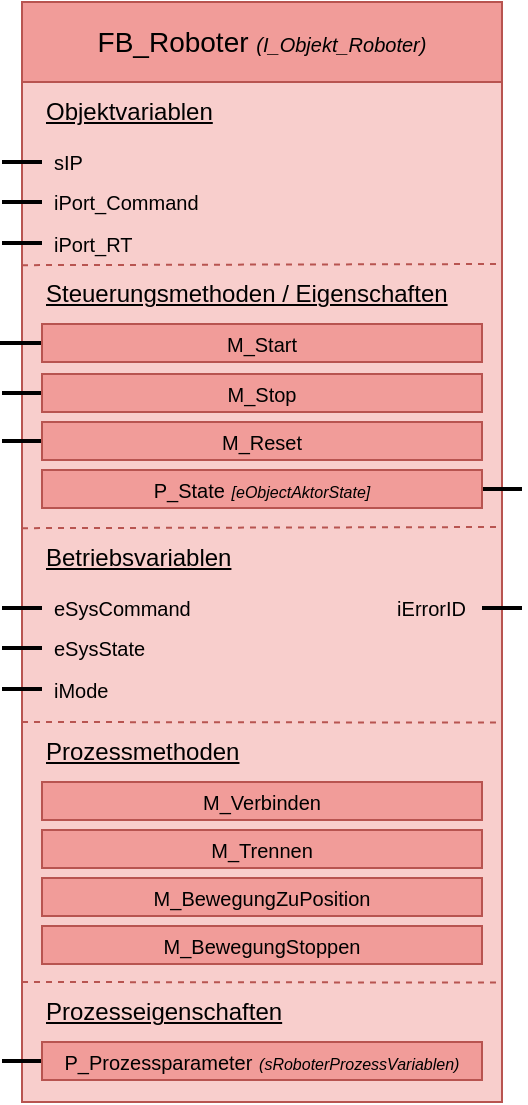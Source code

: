 <mxfile version="25.0.3">
  <diagram name="Seite-1" id="sdpVUGcd8ZdfAYJY-DBQ">
    <mxGraphModel dx="1434" dy="772" grid="1" gridSize="10" guides="1" tooltips="1" connect="1" arrows="1" fold="1" page="1" pageScale="1" pageWidth="827" pageHeight="1169" math="0" shadow="0">
      <root>
        <mxCell id="0" />
        <mxCell id="1" parent="0" />
        <mxCell id="eThXzIZxuzrMQbyXuAEO-1" value="FB_Roboter &lt;i&gt;&lt;font style=&quot;font-size: 10px;&quot;&gt;(I_Objekt_Roboter)&lt;/font&gt;&lt;/i&gt;" style="rounded=0;whiteSpace=wrap;html=1;fillColor=#F19C99;strokeColor=#b85450;fontSize=14;" parent="1" vertex="1">
          <mxGeometry x="280" y="10" width="240" height="40" as="geometry" />
        </mxCell>
        <mxCell id="eThXzIZxuzrMQbyXuAEO-2" value="" style="rounded=0;whiteSpace=wrap;html=1;fillColor=#f8cecc;strokeColor=#b85450;" parent="1" vertex="1">
          <mxGeometry x="280" y="50" width="240" height="510" as="geometry" />
        </mxCell>
        <mxCell id="eThXzIZxuzrMQbyXuAEO-3" value="Steuerungsmethoden / Eigenschaften" style="text;html=1;align=left;verticalAlign=middle;whiteSpace=wrap;rounded=0;fontStyle=4" parent="1" vertex="1">
          <mxGeometry x="290" y="141" width="220" height="30" as="geometry" />
        </mxCell>
        <mxCell id="eThXzIZxuzrMQbyXuAEO-5" value="" style="rounded=0;whiteSpace=wrap;html=1;fillColor=none;strokeColor=none;" parent="1" vertex="1">
          <mxGeometry x="290" y="171" width="220" height="20" as="geometry" />
        </mxCell>
        <mxCell id="eThXzIZxuzrMQbyXuAEO-10" value="" style="rounded=0;whiteSpace=wrap;html=1;fillColor=none;strokeColor=none;" parent="1" vertex="1">
          <mxGeometry x="290" y="191" width="220" height="20" as="geometry" />
        </mxCell>
        <mxCell id="eThXzIZxuzrMQbyXuAEO-13" value="" style="rounded=0;whiteSpace=wrap;html=1;fillColor=none;strokeColor=none;" parent="1" vertex="1">
          <mxGeometry x="290" y="211" width="220" height="20" as="geometry" />
        </mxCell>
        <mxCell id="eThXzIZxuzrMQbyXuAEO-16" value="" style="rounded=0;whiteSpace=wrap;html=1;fillColor=none;strokeColor=none;" parent="1" vertex="1">
          <mxGeometry x="290" y="231" width="220" height="20" as="geometry" />
        </mxCell>
        <mxCell id="eThXzIZxuzrMQbyXuAEO-19" value="" style="rounded=0;whiteSpace=wrap;html=1;fillColor=none;strokeColor=none;" parent="1" vertex="1">
          <mxGeometry x="290" y="251" width="220" height="20" as="geometry" />
        </mxCell>
        <mxCell id="eThXzIZxuzrMQbyXuAEO-27" value="Betriebsvariablen" style="text;html=1;align=left;verticalAlign=middle;whiteSpace=wrap;rounded=0;fontStyle=4" parent="1" vertex="1">
          <mxGeometry x="290" y="273" width="120" height="30" as="geometry" />
        </mxCell>
        <mxCell id="eThXzIZxuzrMQbyXuAEO-33" value="" style="rounded=0;whiteSpace=wrap;html=1;fillColor=none;strokeColor=none;" parent="1" vertex="1">
          <mxGeometry x="290" y="303" width="220" height="20" as="geometry" />
        </mxCell>
        <mxCell id="eThXzIZxuzrMQbyXuAEO-34" value="" style="endArrow=none;html=1;rounded=0;strokeWidth=2;" parent="1" source="eThXzIZxuzrMQbyXuAEO-33" edge="1">
          <mxGeometry width="50" height="50" relative="1" as="geometry">
            <mxPoint x="330" y="373" as="sourcePoint" />
            <mxPoint x="270" y="313" as="targetPoint" />
          </mxGeometry>
        </mxCell>
        <mxCell id="eThXzIZxuzrMQbyXuAEO-35" value="eSysCommand" style="text;html=1;align=left;verticalAlign=middle;whiteSpace=wrap;rounded=0;fontStyle=0;fontSize=10;" parent="1" vertex="1">
          <mxGeometry x="294" y="308" width="76" height="10" as="geometry" />
        </mxCell>
        <mxCell id="eThXzIZxuzrMQbyXuAEO-39" value="" style="endArrow=none;html=1;rounded=0;strokeWidth=2;" parent="1" edge="1">
          <mxGeometry width="50" height="50" relative="1" as="geometry">
            <mxPoint x="290" y="333" as="sourcePoint" />
            <mxPoint x="270" y="333" as="targetPoint" />
          </mxGeometry>
        </mxCell>
        <mxCell id="eThXzIZxuzrMQbyXuAEO-40" value="eSysState" style="text;html=1;align=left;verticalAlign=middle;whiteSpace=wrap;rounded=0;fontStyle=0;fontSize=10;" parent="1" vertex="1">
          <mxGeometry x="294" y="328" width="76" height="10" as="geometry" />
        </mxCell>
        <mxCell id="eThXzIZxuzrMQbyXuAEO-48" value="&lt;u&gt;Prozessmethoden&lt;/u&gt;" style="text;html=1;align=left;verticalAlign=middle;whiteSpace=wrap;rounded=0;fontStyle=0" parent="1" vertex="1">
          <mxGeometry x="290" y="370" width="200" height="30" as="geometry" />
        </mxCell>
        <mxCell id="eThXzIZxuzrMQbyXuAEO-58" value="" style="endArrow=none;html=1;rounded=0;fillColor=#f8cecc;strokeColor=#b85450;entryX=1;entryY=0.464;entryDx=0;entryDy=0;entryPerimeter=0;exitX=0;exitY=0.466;exitDx=0;exitDy=0;exitPerimeter=0;strokeWidth=1;dashed=1;" parent="1" edge="1">
          <mxGeometry width="50" height="50" relative="1" as="geometry">
            <mxPoint x="280" y="273.08" as="sourcePoint" />
            <mxPoint x="520" y="272.5" as="targetPoint" />
          </mxGeometry>
        </mxCell>
        <mxCell id="eThXzIZxuzrMQbyXuAEO-59" value="" style="endArrow=none;html=1;rounded=0;fillColor=#f8cecc;strokeColor=#b85450;exitX=0;exitY=0.792;exitDx=0;exitDy=0;exitPerimeter=0;strokeWidth=1;dashed=1;entryX=1;entryY=0.793;entryDx=0;entryDy=0;entryPerimeter=0;" parent="1" edge="1">
          <mxGeometry width="50" height="50" relative="1" as="geometry">
            <mxPoint x="280" y="370.0" as="sourcePoint" />
            <mxPoint x="520" y="370.29" as="targetPoint" />
          </mxGeometry>
        </mxCell>
        <mxCell id="RpQ9mGnAC0z5zZGKGi01-6" style="edgeStyle=orthogonalEdgeStyle;rounded=0;orthogonalLoop=1;jettySize=auto;html=1;endArrow=none;endFill=0;strokeWidth=2;" parent="1" edge="1">
          <mxGeometry relative="1" as="geometry">
            <mxPoint x="530" y="313" as="targetPoint" />
            <mxPoint x="510" y="313" as="sourcePoint" />
          </mxGeometry>
        </mxCell>
        <mxCell id="RpQ9mGnAC0z5zZGKGi01-7" value="iErrorID" style="text;html=1;align=right;verticalAlign=middle;whiteSpace=wrap;rounded=0;fontStyle=0;fontSize=10;" parent="1" vertex="1">
          <mxGeometry x="429" y="308" width="75" height="10" as="geometry" />
        </mxCell>
        <mxCell id="6S4e-w0pNIEhI715A2-k-7" value="" style="endArrow=none;html=1;rounded=0;strokeWidth=2;" parent="1" edge="1">
          <mxGeometry width="50" height="50" relative="1" as="geometry">
            <mxPoint x="290" y="353.5" as="sourcePoint" />
            <mxPoint x="270" y="353.5" as="targetPoint" />
          </mxGeometry>
        </mxCell>
        <mxCell id="6S4e-w0pNIEhI715A2-k-8" value="iMode&amp;nbsp;" style="text;html=1;align=left;verticalAlign=middle;whiteSpace=wrap;rounded=0;fontStyle=0;fontSize=10;" parent="1" vertex="1">
          <mxGeometry x="294" y="348.5" width="76" height="10" as="geometry" />
        </mxCell>
        <mxCell id="YqTv8qu6AUI8KKiwsQRL-15" style="edgeStyle=orthogonalEdgeStyle;rounded=0;orthogonalLoop=1;jettySize=auto;html=1;endArrow=none;endFill=0;strokeWidth=2;" parent="1" source="YqTv8qu6AUI8KKiwsQRL-1" edge="1">
          <mxGeometry relative="1" as="geometry">
            <mxPoint x="270" y="181" as="targetPoint" />
          </mxGeometry>
        </mxCell>
        <mxCell id="YqTv8qu6AUI8KKiwsQRL-1" value="&lt;font style=&quot;font-size: 10px;&quot;&gt;M_Start&lt;/font&gt;&lt;span style=&quot;color: rgba(0, 0, 0, 0); font-family: monospace; text-align: start; text-wrap-mode: nowrap; font-size: 0px;&quot;&gt;%3CmxGraphModel%3E%3Croot%3E%3CmxCell%20id%3D%220%22%2F%3E%3CmxCell%20id%3D%221%22%20parent%3D%220%22%2F%3E%3CmxCell%20id%3D%222%22%20value%3D%22Objekt%22%20style%3D%22rounded%3D0%3BwhiteSpace%3Dwrap%3Bhtml%3D1%3BfillColor%3D%23F19C99%3BstrokeColor%3D%23b85450%3BfontSize%3D14%3B%22%20vertex%3D%221%22%20parent%3D%221%22%3E%3CmxGeometry%20x%3D%22280%22%20y%3D%22280%22%20width%3D%22240%22%20height%3D%2240%22%20as%3D%22geometry%22%2F%3E%3C%2FmxCell%3E%3C%2Froot%3E%3C%2FmxGraphModel%3E&lt;/span&gt;" style="rounded=0;whiteSpace=wrap;html=1;fillColor=#F19C99;strokeColor=#b85450;fontSize=12;" parent="1" vertex="1">
          <mxGeometry x="290" y="171" width="220" height="19" as="geometry" />
        </mxCell>
        <mxCell id="vvMoIllN2SGAD1flqvYT-16" style="edgeStyle=orthogonalEdgeStyle;rounded=0;orthogonalLoop=1;jettySize=auto;html=1;strokeWidth=2;endArrow=none;endFill=0;" parent="1" source="YqTv8qu6AUI8KKiwsQRL-2" edge="1">
          <mxGeometry relative="1" as="geometry">
            <mxPoint x="270" y="205.5" as="targetPoint" />
          </mxGeometry>
        </mxCell>
        <mxCell id="YqTv8qu6AUI8KKiwsQRL-2" value="&lt;font style=&quot;font-size: 10px;&quot;&gt;M_Stop&lt;/font&gt;&lt;span style=&quot;color: rgba(0, 0, 0, 0); font-family: monospace; font-size: 0px; text-align: start; text-wrap-mode: nowrap;&quot;&gt;%3CmxGraphModel%3E%3Croot%3E%3CmxCell%20id%3D%220%22%2F%3E%3CmxCell%20id%3D%221%22%20parent%3D%220%22%2F%3E%3CmxCell%20id%3D%222%22%20value%3D%22Objekt%22%20style%3D%22rounded%3D0%3BwhiteSpace%3Dwrap%3Bhtml%3D1%3BfillColor%3D%23F19C99%3BstrokeColor%3D%23b85450%3BfontSize%3D14%3B%22%20vertex%3D%221%22%20parent%3D%221%22%3E%3CmxGeometry%20x%3D%22280%22%20y%3D%22280%22%20width%3D%22240%22%20height%3D%2240%22%20as%3D%22geometry%22%2F%3E%3C%2FmxCell%3E%3C%2Froot%3E%3C%2FmxGraphMod&lt;/span&gt;" style="rounded=0;whiteSpace=wrap;html=1;fillColor=#F19C99;strokeColor=#b85450;fontSize=12;" parent="1" vertex="1">
          <mxGeometry x="290" y="196" width="220" height="19" as="geometry" />
        </mxCell>
        <mxCell id="vvMoIllN2SGAD1flqvYT-17" style="edgeStyle=orthogonalEdgeStyle;rounded=0;orthogonalLoop=1;jettySize=auto;html=1;endArrow=none;endFill=0;strokeWidth=2;" parent="1" source="YqTv8qu6AUI8KKiwsQRL-3" edge="1">
          <mxGeometry relative="1" as="geometry">
            <mxPoint x="270" y="229.5" as="targetPoint" />
          </mxGeometry>
        </mxCell>
        <mxCell id="YqTv8qu6AUI8KKiwsQRL-3" value="&lt;font style=&quot;font-size: 10px;&quot;&gt;M_Reset&lt;/font&gt;&lt;span style=&quot;color: rgba(0, 0, 0, 0); font-family: monospace; font-size: 0px; text-align: start; text-wrap-mode: nowrap;&quot;&gt;%3CmxGraphModel%3E%3Croot%3E%3CmxCell%20id%3D%220%22%2F%3E%3CmxCell%20id%3D%221%22%20parent%3D%220%22%2F%3E%3CmxCell%20id%3D%222%22%20value%3D%22Objekt%22%20style%3D%22rounded%3D0%3BwhiteSpace%3Dwrap%3Bhtml%3D1%3BfillColor%3D%23F19C99%3BstrokeColor%3D%23b85450%3BfontSize%3D14%3B%22%20vertex%3D%221%22%20parent%3D%221%22%3E%3CmxGeometry%20x%3D%22280%22%20y%3D%22280%22%20width%3D%22240%22%20height%3D%2240%22%20as%3D%22geometry%22%2F%3E%3C%2FmxCell%3E%3C%2Froot%3E%3C%2FmxGraphMod&lt;/span&gt;" style="rounded=0;whiteSpace=wrap;html=1;fillColor=#F19C99;strokeColor=#b85450;fontSize=12;" parent="1" vertex="1">
          <mxGeometry x="290" y="220" width="220" height="19" as="geometry" />
        </mxCell>
        <mxCell id="vvMoIllN2SGAD1flqvYT-18" style="edgeStyle=orthogonalEdgeStyle;rounded=0;orthogonalLoop=1;jettySize=auto;html=1;strokeWidth=2;endArrow=none;endFill=0;" parent="1" source="YqTv8qu6AUI8KKiwsQRL-7" edge="1">
          <mxGeometry relative="1" as="geometry">
            <mxPoint x="530" y="253.5" as="targetPoint" />
          </mxGeometry>
        </mxCell>
        <mxCell id="YqTv8qu6AUI8KKiwsQRL-7" value="&lt;font style=&quot;font-size: 10px;&quot;&gt;P_State&lt;/font&gt; &lt;font style=&quot;font-size: 8px;&quot;&gt;&lt;i&gt;[eObjectAktorState]&lt;/i&gt;&lt;/font&gt;" style="rounded=0;whiteSpace=wrap;html=1;fillColor=#F19C99;strokeColor=#b85450;fontSize=12;" parent="1" vertex="1">
          <mxGeometry x="290" y="244" width="220" height="19" as="geometry" />
        </mxCell>
        <mxCell id="YqTv8qu6AUI8KKiwsQRL-9" value="&lt;font style=&quot;font-size: 10px;&quot;&gt;M_Verbinden&lt;/font&gt;" style="rounded=0;whiteSpace=wrap;html=1;fillColor=#F19C99;strokeColor=#b85450;fontSize=12;" parent="1" vertex="1">
          <mxGeometry x="290" y="400" width="220" height="19" as="geometry" />
        </mxCell>
        <mxCell id="YqTv8qu6AUI8KKiwsQRL-10" value="" style="endArrow=none;html=1;rounded=0;fillColor=#f8cecc;strokeColor=#b85450;exitX=0;exitY=0.792;exitDx=0;exitDy=0;exitPerimeter=0;strokeWidth=1;dashed=1;entryX=1;entryY=0.793;entryDx=0;entryDy=0;entryPerimeter=0;" parent="1" edge="1">
          <mxGeometry width="50" height="50" relative="1" as="geometry">
            <mxPoint x="280" y="500.0" as="sourcePoint" />
            <mxPoint x="520" y="500.29" as="targetPoint" />
          </mxGeometry>
        </mxCell>
        <mxCell id="YqTv8qu6AUI8KKiwsQRL-11" value="Prozesseigenschaften" style="text;html=1;align=left;verticalAlign=middle;whiteSpace=wrap;rounded=0;fontStyle=4" parent="1" vertex="1">
          <mxGeometry x="290" y="500" width="120" height="30" as="geometry" />
        </mxCell>
        <mxCell id="vvMoIllN2SGAD1flqvYT-22" style="edgeStyle=orthogonalEdgeStyle;rounded=0;orthogonalLoop=1;jettySize=auto;html=1;strokeWidth=2;endArrow=none;endFill=0;" parent="1" source="YqTv8qu6AUI8KKiwsQRL-13" edge="1">
          <mxGeometry relative="1" as="geometry">
            <mxPoint x="270" y="539.5" as="targetPoint" />
          </mxGeometry>
        </mxCell>
        <mxCell id="YqTv8qu6AUI8KKiwsQRL-13" value="&lt;font style=&quot;font-size: 10px;&quot;&gt;P_Prozessparameter&lt;/font&gt; &lt;font style=&quot;font-size: 8px;&quot;&gt;&lt;i&gt;(sRoboterProzessVariablen)&lt;/i&gt;&lt;/font&gt;" style="rounded=0;whiteSpace=wrap;html=1;fillColor=#F19C99;strokeColor=#b85450;fontSize=12;" parent="1" vertex="1">
          <mxGeometry x="290" y="530" width="220" height="19" as="geometry" />
        </mxCell>
        <mxCell id="kwF5IDM4YXNR0EJTPlkq-134" value="" style="endArrow=none;html=1;rounded=0;fillColor=#f8cecc;strokeColor=#b85450;entryX=1;entryY=0.464;entryDx=0;entryDy=0;entryPerimeter=0;exitX=0;exitY=0.466;exitDx=0;exitDy=0;exitPerimeter=0;strokeWidth=1;dashed=1;" parent="1" edge="1">
          <mxGeometry width="50" height="50" relative="1" as="geometry">
            <mxPoint x="280" y="141.58" as="sourcePoint" />
            <mxPoint x="520" y="141" as="targetPoint" />
          </mxGeometry>
        </mxCell>
        <mxCell id="kwF5IDM4YXNR0EJTPlkq-135" value="Objektvariablen" style="text;html=1;align=left;verticalAlign=middle;whiteSpace=wrap;rounded=0;fontStyle=4" parent="1" vertex="1">
          <mxGeometry x="290" y="50" width="220" height="30" as="geometry" />
        </mxCell>
        <mxCell id="3RlaiQyyQvEsL8TYkNio-20" value="" style="rounded=0;whiteSpace=wrap;html=1;fillColor=none;strokeColor=none;" parent="1" vertex="1">
          <mxGeometry x="284" y="120.42" width="220" height="20" as="geometry" />
        </mxCell>
        <mxCell id="vvMoIllN2SGAD1flqvYT-5" value="" style="rounded=0;whiteSpace=wrap;html=1;fillColor=none;strokeColor=none;" parent="1" vertex="1">
          <mxGeometry x="290" y="80" width="220" height="20" as="geometry" />
        </mxCell>
        <mxCell id="vvMoIllN2SGAD1flqvYT-6" value="" style="endArrow=none;html=1;rounded=0;strokeWidth=2;" parent="1" source="vvMoIllN2SGAD1flqvYT-5" edge="1">
          <mxGeometry width="50" height="50" relative="1" as="geometry">
            <mxPoint x="330" y="150" as="sourcePoint" />
            <mxPoint x="270" y="90" as="targetPoint" />
          </mxGeometry>
        </mxCell>
        <mxCell id="vvMoIllN2SGAD1flqvYT-7" value="sIP" style="text;html=1;align=left;verticalAlign=middle;whiteSpace=wrap;rounded=0;fontStyle=0;fontSize=10;" parent="1" vertex="1">
          <mxGeometry x="294" y="85" width="76" height="10" as="geometry" />
        </mxCell>
        <mxCell id="vvMoIllN2SGAD1flqvYT-8" value="" style="endArrow=none;html=1;rounded=0;strokeWidth=2;" parent="1" edge="1">
          <mxGeometry width="50" height="50" relative="1" as="geometry">
            <mxPoint x="290" y="110" as="sourcePoint" />
            <mxPoint x="270" y="110" as="targetPoint" />
          </mxGeometry>
        </mxCell>
        <mxCell id="vvMoIllN2SGAD1flqvYT-9" value="iPort_Command" style="text;html=1;align=left;verticalAlign=middle;whiteSpace=wrap;rounded=0;fontStyle=0;fontSize=10;" parent="1" vertex="1">
          <mxGeometry x="294" y="105" width="76" height="10" as="geometry" />
        </mxCell>
        <mxCell id="vvMoIllN2SGAD1flqvYT-12" value="" style="endArrow=none;html=1;rounded=0;strokeWidth=2;" parent="1" edge="1">
          <mxGeometry width="50" height="50" relative="1" as="geometry">
            <mxPoint x="290" y="130.5" as="sourcePoint" />
            <mxPoint x="270" y="130.5" as="targetPoint" />
          </mxGeometry>
        </mxCell>
        <mxCell id="vvMoIllN2SGAD1flqvYT-13" value="iPort_RT" style="text;html=1;align=left;verticalAlign=middle;whiteSpace=wrap;rounded=0;fontStyle=0;fontSize=10;" parent="1" vertex="1">
          <mxGeometry x="294" y="125.5" width="76" height="10" as="geometry" />
        </mxCell>
        <mxCell id="vvMoIllN2SGAD1flqvYT-19" value="&lt;font style=&quot;font-size: 10px;&quot;&gt;M_Trennen&lt;/font&gt;" style="rounded=0;whiteSpace=wrap;html=1;fillColor=#F19C99;strokeColor=#b85450;fontSize=12;" parent="1" vertex="1">
          <mxGeometry x="290" y="424" width="220" height="19" as="geometry" />
        </mxCell>
        <mxCell id="vvMoIllN2SGAD1flqvYT-20" value="&lt;font style=&quot;font-size: 10px;&quot;&gt;M_BewegungZuPosition&lt;/font&gt;" style="rounded=0;whiteSpace=wrap;html=1;fillColor=#F19C99;strokeColor=#b85450;fontSize=12;" parent="1" vertex="1">
          <mxGeometry x="290" y="448" width="220" height="19" as="geometry" />
        </mxCell>
        <mxCell id="vvMoIllN2SGAD1flqvYT-21" value="&lt;font style=&quot;font-size: 10px;&quot;&gt;M_BewegungStoppen&lt;/font&gt;" style="rounded=0;whiteSpace=wrap;html=1;fillColor=#F19C99;strokeColor=#b85450;fontSize=12;" parent="1" vertex="1">
          <mxGeometry x="290" y="472" width="220" height="19" as="geometry" />
        </mxCell>
      </root>
    </mxGraphModel>
  </diagram>
</mxfile>
